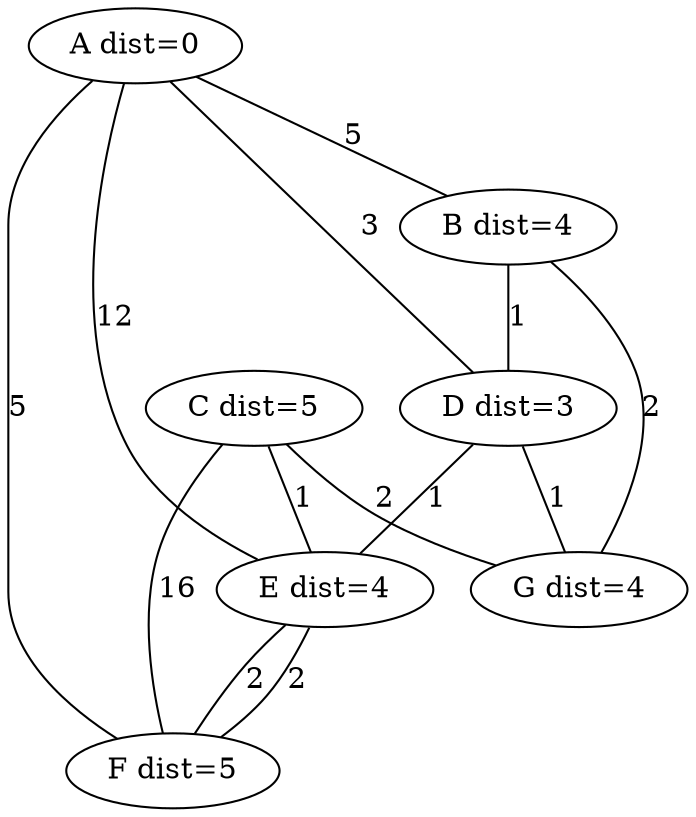 graph G{
graph [size = "7.75,10.25"]
<A dist=0> -- <B dist=4> [label="5"];
<A dist=0> -- <D dist=3> [label="3"];
<A dist=0> -- <E dist=4> [label="12"];
<A dist=0> -- <F dist=5> [label="5"];
<B dist=4> -- <D dist=3> [label="1"];
<B dist=4> -- <G dist=4> [label="2"];
<C dist=5> -- <G dist=4> [label="2"];
<C dist=5> -- <E dist=4> [label="1"];
<C dist=5> -- <F dist=5> [label="16"];
<D dist=3> -- <G dist=4> [label="1"];
<D dist=3> -- <E dist=4> [label="1"];
<E dist=4> -- <F dist=5> [label="2"];
<E dist=4> -- <F dist=5> [label="2"];

}